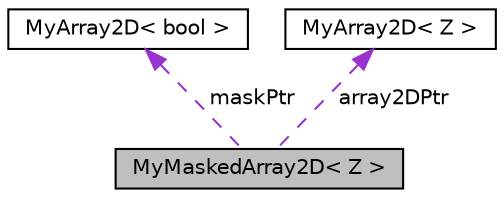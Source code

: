digraph "MyMaskedArray2D&lt; Z &gt;"
{
  edge [fontname="Helvetica",fontsize="10",labelfontname="Helvetica",labelfontsize="10"];
  node [fontname="Helvetica",fontsize="10",shape=record];
  Node1 [label="MyMaskedArray2D\< Z \>",height=0.2,width=0.4,color="black", fillcolor="grey75", style="filled", fontcolor="black"];
  Node2 -> Node1 [dir="back",color="darkorchid3",fontsize="10",style="dashed",label=" maskPtr" ,fontname="Helvetica"];
  Node2 [label="MyArray2D\< bool \>",height=0.2,width=0.4,color="black", fillcolor="white", style="filled",URL="$classMyArray2D.html"];
  Node3 -> Node1 [dir="back",color="darkorchid3",fontsize="10",style="dashed",label=" array2DPtr" ,fontname="Helvetica"];
  Node3 [label="MyArray2D\< Z \>",height=0.2,width=0.4,color="black", fillcolor="white", style="filled",URL="$classMyArray2D.html"];
}

